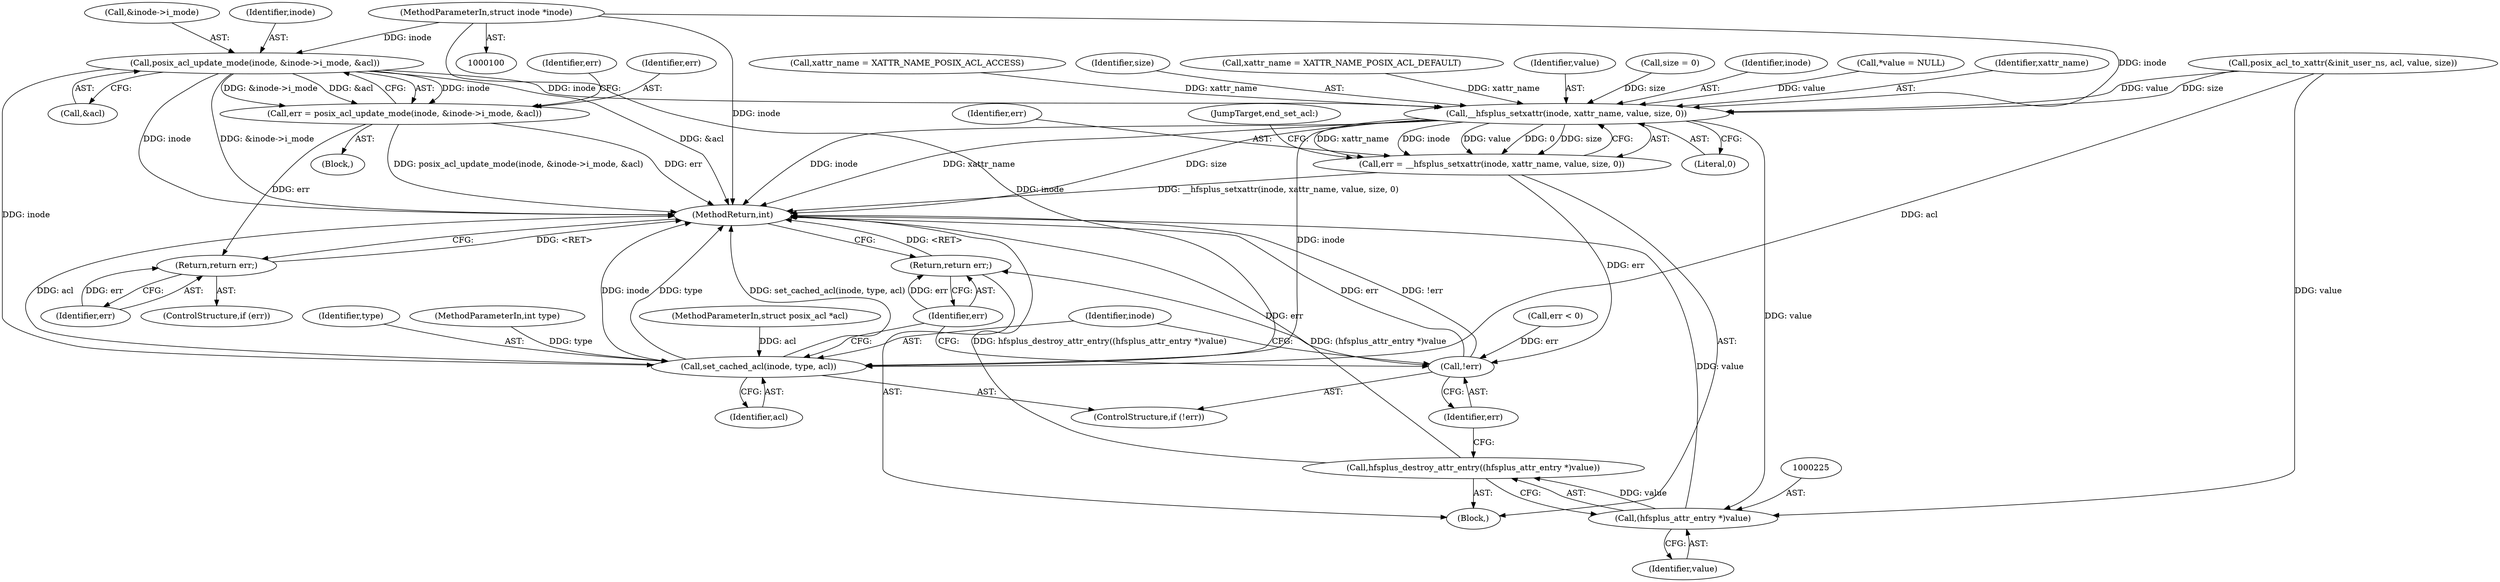 digraph "0_linux_073931017b49d9458aa351605b43a7e34598caef_6@API" {
"1000134" [label="(Call,posix_acl_update_mode(inode, &inode->i_mode, &acl))"];
"1000101" [label="(MethodParameterIn,struct inode *inode)"];
"1000132" [label="(Call,err = posix_acl_update_mode(inode, &inode->i_mode, &acl))"];
"1000144" [label="(Return,return err;)"];
"1000216" [label="(Call,__hfsplus_setxattr(inode, xattr_name, value, size, 0))"];
"1000214" [label="(Call,err = __hfsplus_setxattr(inode, xattr_name, value, size, 0))"];
"1000228" [label="(Call,!err)"];
"1000234" [label="(Return,return err;)"];
"1000224" [label="(Call,(hfsplus_attr_entry *)value)"];
"1000223" [label="(Call,hfsplus_destroy_attr_entry((hfsplus_attr_entry *)value))"];
"1000230" [label="(Call,set_cached_acl(inode, type, acl))"];
"1000126" [label="(Call,xattr_name = XATTR_NAME_POSIX_ACL_ACCESS)"];
"1000224" [label="(Call,(hfsplus_attr_entry *)value)"];
"1000220" [label="(Identifier,size)"];
"1000221" [label="(Literal,0)"];
"1000151" [label="(Call,xattr_name = XATTR_NAME_POSIX_ACL_DEFAULT)"];
"1000232" [label="(Identifier,type)"];
"1000143" [label="(Identifier,err)"];
"1000223" [label="(Call,hfsplus_destroy_attr_entry((hfsplus_attr_entry *)value))"];
"1000215" [label="(Identifier,err)"];
"1000222" [label="(JumpTarget,end_set_acl:)"];
"1000104" [label="(Block,)"];
"1000140" [label="(Call,&acl)"];
"1000210" [label="(Call,err < 0)"];
"1000219" [label="(Identifier,value)"];
"1000142" [label="(ControlStructure,if (err))"];
"1000101" [label="(MethodParameterIn,struct inode *inode)"];
"1000136" [label="(Call,&inode->i_mode)"];
"1000214" [label="(Call,err = __hfsplus_setxattr(inode, xattr_name, value, size, 0))"];
"1000135" [label="(Identifier,inode)"];
"1000216" [label="(Call,__hfsplus_setxattr(inode, xattr_name, value, size, 0))"];
"1000108" [label="(Call,size = 0)"];
"1000230" [label="(Call,set_cached_acl(inode, type, acl))"];
"1000217" [label="(Identifier,inode)"];
"1000133" [label="(Identifier,err)"];
"1000229" [label="(Identifier,err)"];
"1000131" [label="(Block,)"];
"1000112" [label="(Call,*value = NULL)"];
"1000103" [label="(MethodParameterIn,int type)"];
"1000235" [label="(Identifier,err)"];
"1000102" [label="(MethodParameterIn,struct posix_acl *acl)"];
"1000228" [label="(Call,!err)"];
"1000202" [label="(Call,posix_acl_to_xattr(&init_user_ns, acl, value, size))"];
"1000233" [label="(Identifier,acl)"];
"1000226" [label="(Identifier,value)"];
"1000134" [label="(Call,posix_acl_update_mode(inode, &inode->i_mode, &acl))"];
"1000132" [label="(Call,err = posix_acl_update_mode(inode, &inode->i_mode, &acl))"];
"1000231" [label="(Identifier,inode)"];
"1000145" [label="(Identifier,err)"];
"1000218" [label="(Identifier,xattr_name)"];
"1000234" [label="(Return,return err;)"];
"1000236" [label="(MethodReturn,int)"];
"1000227" [label="(ControlStructure,if (!err))"];
"1000144" [label="(Return,return err;)"];
"1000134" -> "1000132"  [label="AST: "];
"1000134" -> "1000140"  [label="CFG: "];
"1000135" -> "1000134"  [label="AST: "];
"1000136" -> "1000134"  [label="AST: "];
"1000140" -> "1000134"  [label="AST: "];
"1000132" -> "1000134"  [label="CFG: "];
"1000134" -> "1000236"  [label="DDG: &acl"];
"1000134" -> "1000236"  [label="DDG: inode"];
"1000134" -> "1000236"  [label="DDG: &inode->i_mode"];
"1000134" -> "1000132"  [label="DDG: inode"];
"1000134" -> "1000132"  [label="DDG: &inode->i_mode"];
"1000134" -> "1000132"  [label="DDG: &acl"];
"1000101" -> "1000134"  [label="DDG: inode"];
"1000134" -> "1000216"  [label="DDG: inode"];
"1000134" -> "1000230"  [label="DDG: inode"];
"1000101" -> "1000100"  [label="AST: "];
"1000101" -> "1000236"  [label="DDG: inode"];
"1000101" -> "1000216"  [label="DDG: inode"];
"1000101" -> "1000230"  [label="DDG: inode"];
"1000132" -> "1000131"  [label="AST: "];
"1000133" -> "1000132"  [label="AST: "];
"1000143" -> "1000132"  [label="CFG: "];
"1000132" -> "1000236"  [label="DDG: posix_acl_update_mode(inode, &inode->i_mode, &acl)"];
"1000132" -> "1000236"  [label="DDG: err"];
"1000132" -> "1000144"  [label="DDG: err"];
"1000144" -> "1000142"  [label="AST: "];
"1000144" -> "1000145"  [label="CFG: "];
"1000145" -> "1000144"  [label="AST: "];
"1000236" -> "1000144"  [label="CFG: "];
"1000144" -> "1000236"  [label="DDG: <RET>"];
"1000145" -> "1000144"  [label="DDG: err"];
"1000216" -> "1000214"  [label="AST: "];
"1000216" -> "1000221"  [label="CFG: "];
"1000217" -> "1000216"  [label="AST: "];
"1000218" -> "1000216"  [label="AST: "];
"1000219" -> "1000216"  [label="AST: "];
"1000220" -> "1000216"  [label="AST: "];
"1000221" -> "1000216"  [label="AST: "];
"1000214" -> "1000216"  [label="CFG: "];
"1000216" -> "1000236"  [label="DDG: inode"];
"1000216" -> "1000236"  [label="DDG: xattr_name"];
"1000216" -> "1000236"  [label="DDG: size"];
"1000216" -> "1000214"  [label="DDG: xattr_name"];
"1000216" -> "1000214"  [label="DDG: inode"];
"1000216" -> "1000214"  [label="DDG: value"];
"1000216" -> "1000214"  [label="DDG: 0"];
"1000216" -> "1000214"  [label="DDG: size"];
"1000151" -> "1000216"  [label="DDG: xattr_name"];
"1000126" -> "1000216"  [label="DDG: xattr_name"];
"1000202" -> "1000216"  [label="DDG: value"];
"1000202" -> "1000216"  [label="DDG: size"];
"1000112" -> "1000216"  [label="DDG: value"];
"1000108" -> "1000216"  [label="DDG: size"];
"1000216" -> "1000224"  [label="DDG: value"];
"1000216" -> "1000230"  [label="DDG: inode"];
"1000214" -> "1000104"  [label="AST: "];
"1000215" -> "1000214"  [label="AST: "];
"1000222" -> "1000214"  [label="CFG: "];
"1000214" -> "1000236"  [label="DDG: __hfsplus_setxattr(inode, xattr_name, value, size, 0)"];
"1000214" -> "1000228"  [label="DDG: err"];
"1000228" -> "1000227"  [label="AST: "];
"1000228" -> "1000229"  [label="CFG: "];
"1000229" -> "1000228"  [label="AST: "];
"1000231" -> "1000228"  [label="CFG: "];
"1000235" -> "1000228"  [label="CFG: "];
"1000228" -> "1000236"  [label="DDG: !err"];
"1000228" -> "1000236"  [label="DDG: err"];
"1000210" -> "1000228"  [label="DDG: err"];
"1000228" -> "1000234"  [label="DDG: err"];
"1000234" -> "1000104"  [label="AST: "];
"1000234" -> "1000235"  [label="CFG: "];
"1000235" -> "1000234"  [label="AST: "];
"1000236" -> "1000234"  [label="CFG: "];
"1000234" -> "1000236"  [label="DDG: <RET>"];
"1000235" -> "1000234"  [label="DDG: err"];
"1000224" -> "1000223"  [label="AST: "];
"1000224" -> "1000226"  [label="CFG: "];
"1000225" -> "1000224"  [label="AST: "];
"1000226" -> "1000224"  [label="AST: "];
"1000223" -> "1000224"  [label="CFG: "];
"1000224" -> "1000236"  [label="DDG: value"];
"1000224" -> "1000223"  [label="DDG: value"];
"1000202" -> "1000224"  [label="DDG: value"];
"1000223" -> "1000104"  [label="AST: "];
"1000229" -> "1000223"  [label="CFG: "];
"1000223" -> "1000236"  [label="DDG: hfsplus_destroy_attr_entry((hfsplus_attr_entry *)value)"];
"1000223" -> "1000236"  [label="DDG: (hfsplus_attr_entry *)value"];
"1000230" -> "1000227"  [label="AST: "];
"1000230" -> "1000233"  [label="CFG: "];
"1000231" -> "1000230"  [label="AST: "];
"1000232" -> "1000230"  [label="AST: "];
"1000233" -> "1000230"  [label="AST: "];
"1000235" -> "1000230"  [label="CFG: "];
"1000230" -> "1000236"  [label="DDG: acl"];
"1000230" -> "1000236"  [label="DDG: inode"];
"1000230" -> "1000236"  [label="DDG: type"];
"1000230" -> "1000236"  [label="DDG: set_cached_acl(inode, type, acl)"];
"1000103" -> "1000230"  [label="DDG: type"];
"1000202" -> "1000230"  [label="DDG: acl"];
"1000102" -> "1000230"  [label="DDG: acl"];
}
